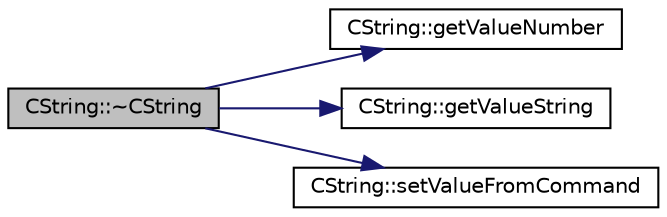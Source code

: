 digraph "CString::~CString"
{
  edge [fontname="Helvetica",fontsize="10",labelfontname="Helvetica",labelfontsize="10"];
  node [fontname="Helvetica",fontsize="10",shape=record];
  rankdir="LR";
  Node1 [label="CString::~CString",height=0.2,width=0.4,color="black", fillcolor="grey75", style="filled", fontcolor="black"];
  Node1 -> Node2 [color="midnightblue",fontsize="10",style="solid",fontname="Helvetica"];
  Node2 [label="CString::getValueNumber",height=0.2,width=0.4,color="black", fillcolor="white", style="filled",URL="$classCString.html#a870600c723cf9d03b2311ba1559572a6"];
  Node1 -> Node3 [color="midnightblue",fontsize="10",style="solid",fontname="Helvetica"];
  Node3 [label="CString::getValueString",height=0.2,width=0.4,color="black", fillcolor="white", style="filled",URL="$classCString.html#a31256976c6d62e815fce58cc933e75bb"];
  Node1 -> Node4 [color="midnightblue",fontsize="10",style="solid",fontname="Helvetica"];
  Node4 [label="CString::setValueFromCommand",height=0.2,width=0.4,color="black", fillcolor="white", style="filled",URL="$classCString.html#a3db262745585c458184b61c8521bf4ec"];
}
